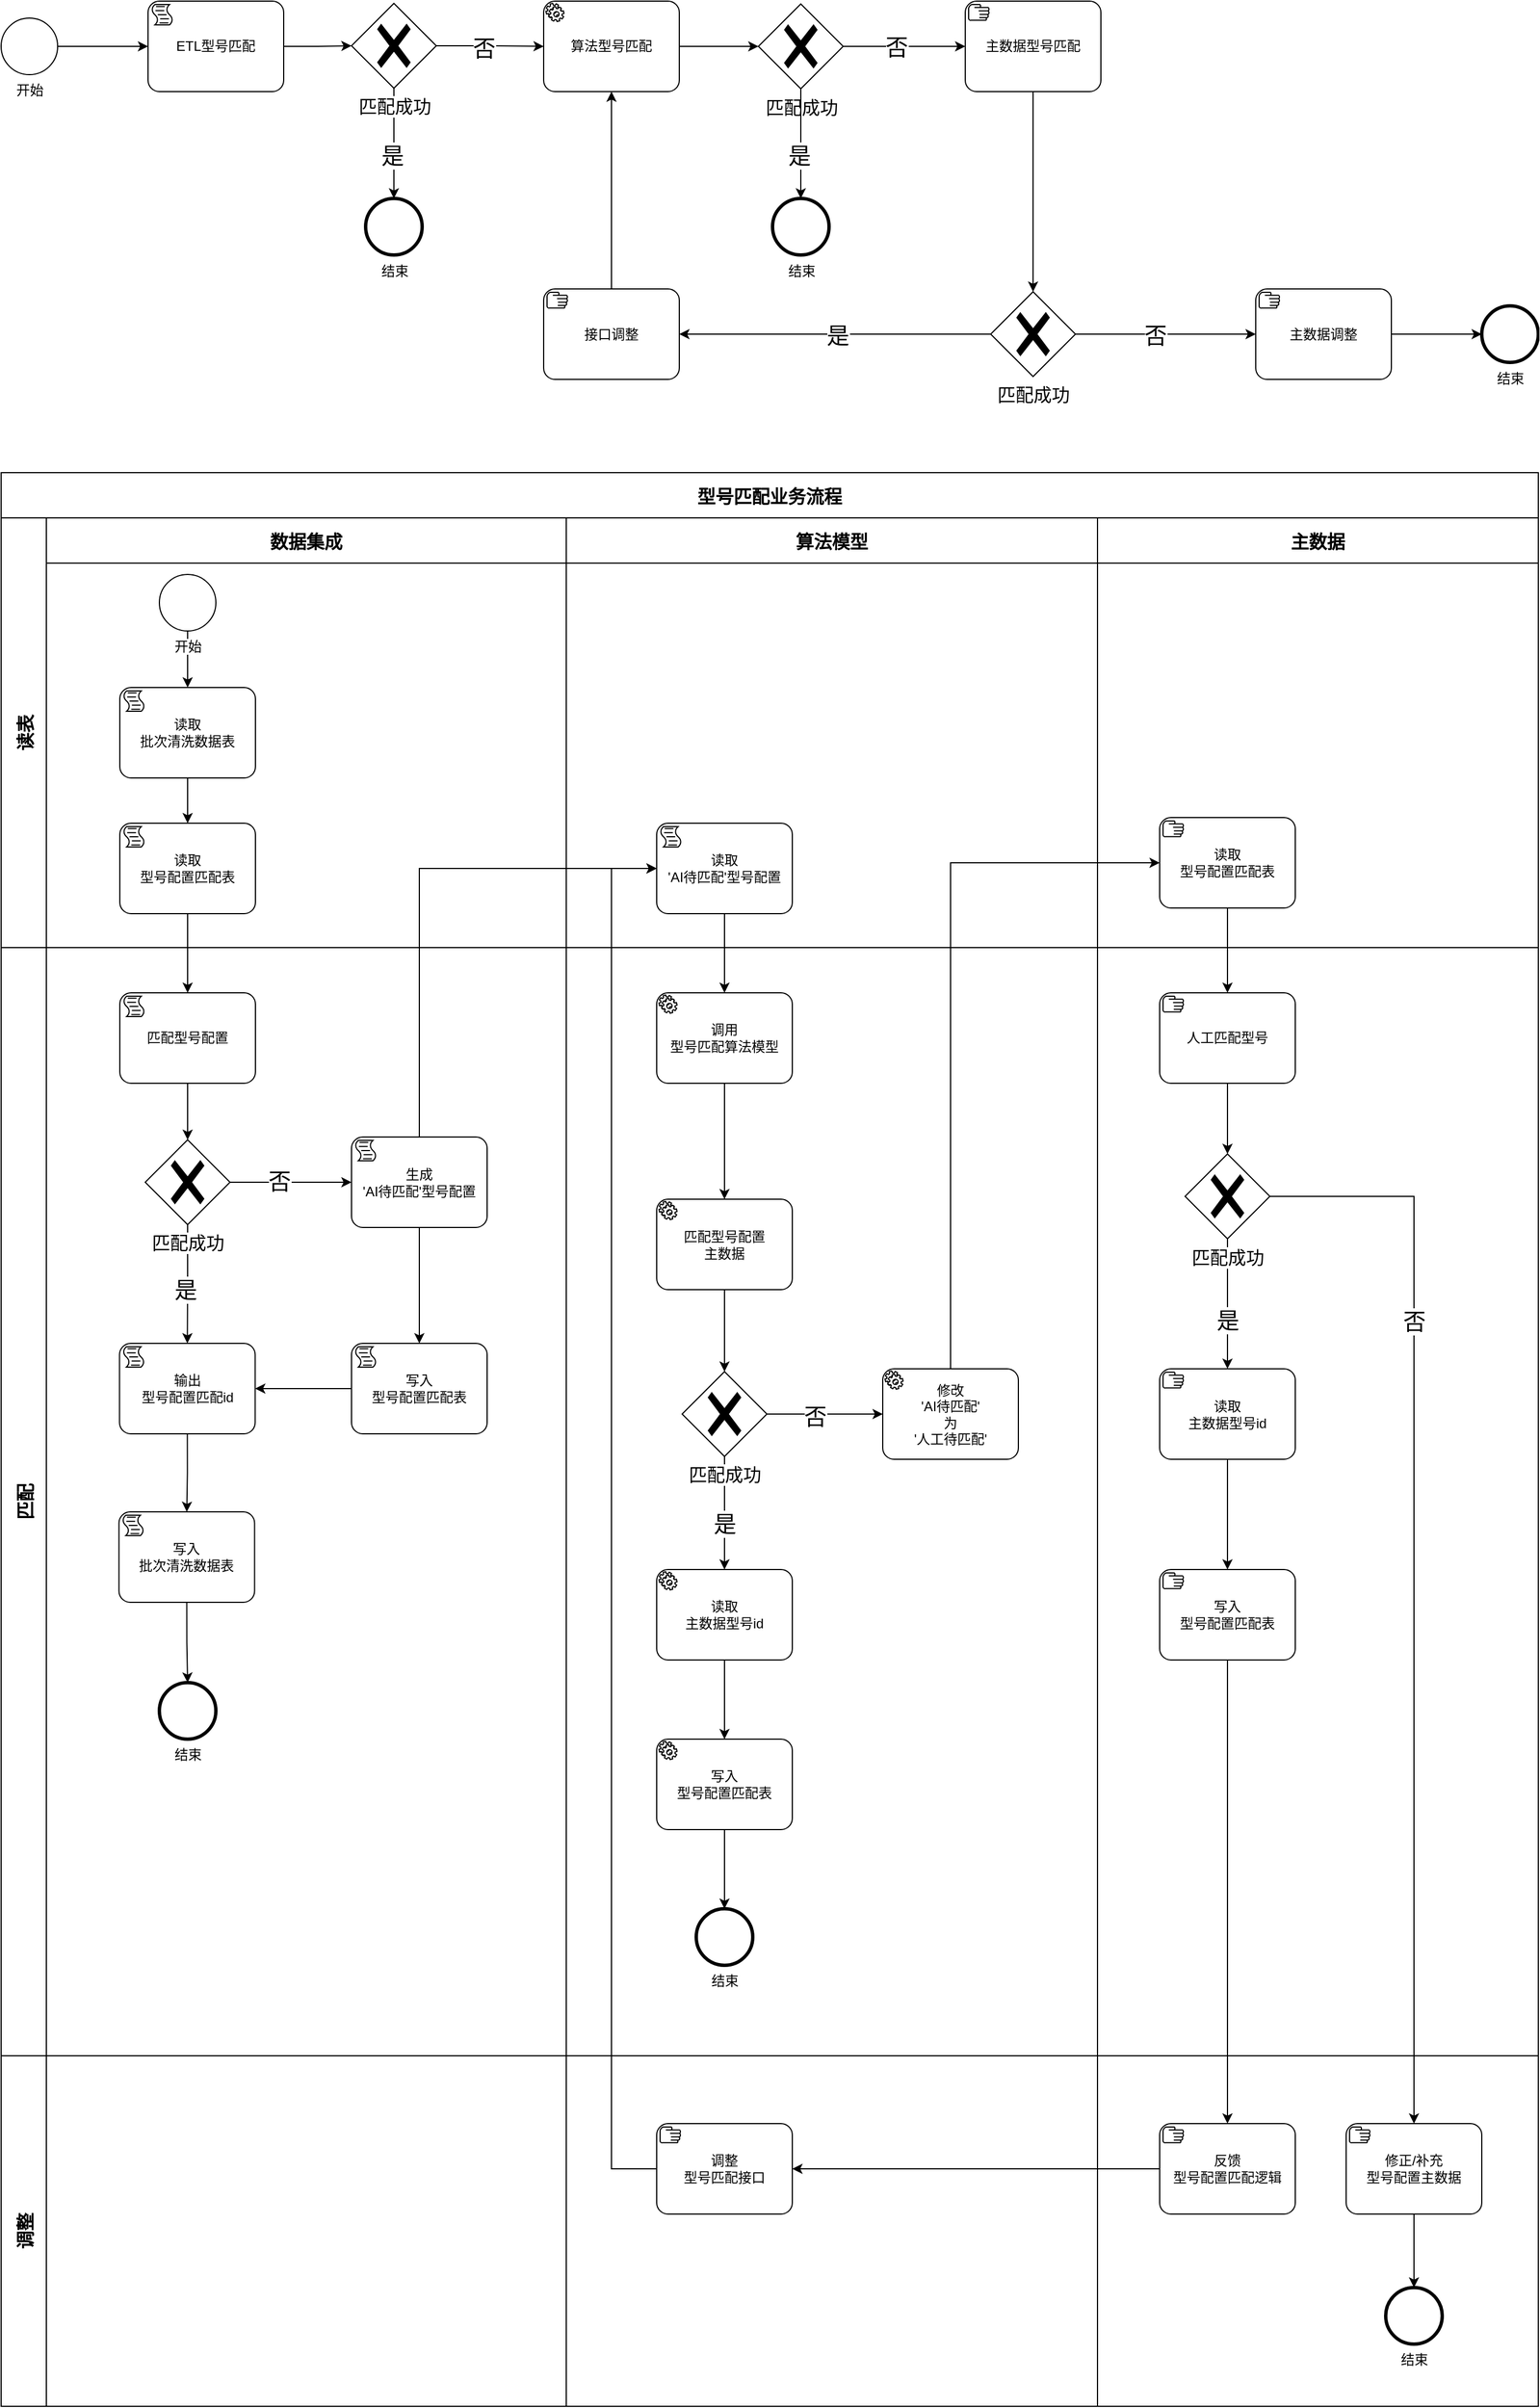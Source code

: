 <mxfile version="21.3.0" type="github">
  <diagram name="第 1 页" id="gQLQlzKJruBYyOuigyDQ">
    <mxGraphModel dx="2100" dy="1192" grid="1" gridSize="10" guides="1" tooltips="1" connect="1" arrows="1" fold="1" page="1" pageScale="1" pageWidth="827" pageHeight="1169" math="0" shadow="0">
      <root>
        <mxCell id="0" />
        <mxCell id="1" parent="0" />
        <mxCell id="YfzIJgHC9oAppfAZYH6L-1" value="型号匹配业务流程" style="shape=table;childLayout=tableLayout;startSize=40;collapsible=0;recursiveResize=0;expand=0;fontSize=16;fontStyle=1" parent="1" vertex="1">
          <mxGeometry x="80" y="457" width="1360" height="1710" as="geometry" />
        </mxCell>
        <mxCell id="YfzIJgHC9oAppfAZYH6L-2" value="读表" style="shape=tableRow;horizontal=0;swimlaneHead=0;swimlaneBody=0;top=0;left=0;strokeColor=inherit;bottom=0;right=0;dropTarget=0;fontStyle=1;fillColor=none;points=[[0,0.5],[1,0.5]];portConstraint=eastwest;startSize=40;collapsible=0;recursiveResize=0;expand=0;fontSize=16;" parent="YfzIJgHC9oAppfAZYH6L-1" vertex="1">
          <mxGeometry y="40" width="1360" height="380" as="geometry" />
        </mxCell>
        <mxCell id="YfzIJgHC9oAppfAZYH6L-3" value="数据集成" style="swimlane;swimlaneHead=0;swimlaneBody=0;fontStyle=1;strokeColor=inherit;connectable=0;fillColor=none;startSize=40;collapsible=0;recursiveResize=0;expand=0;fontSize=16;" parent="YfzIJgHC9oAppfAZYH6L-2" vertex="1">
          <mxGeometry x="40" width="460" height="380" as="geometry">
            <mxRectangle width="460" height="380" as="alternateBounds" />
          </mxGeometry>
        </mxCell>
        <mxCell id="YfzIJgHC9oAppfAZYH6L-40" style="edgeStyle=orthogonalEdgeStyle;rounded=0;orthogonalLoop=1;jettySize=auto;html=1;exitX=0.5;exitY=1;exitDx=0;exitDy=0;exitPerimeter=0;entryX=0.5;entryY=0;entryDx=0;entryDy=0;entryPerimeter=0;" parent="YfzIJgHC9oAppfAZYH6L-3" source="YfzIJgHC9oAppfAZYH6L-38" target="YfzIJgHC9oAppfAZYH6L-39" edge="1">
          <mxGeometry relative="1" as="geometry" />
        </mxCell>
        <mxCell id="YfzIJgHC9oAppfAZYH6L-38" value="开始" style="points=[[0.145,0.145,0],[0.5,0,0],[0.855,0.145,0],[1,0.5,0],[0.855,0.855,0],[0.5,1,0],[0.145,0.855,0],[0,0.5,0]];shape=mxgraph.bpmn.event;html=1;verticalLabelPosition=bottom;labelBackgroundColor=#ffffff;verticalAlign=top;align=center;perimeter=ellipsePerimeter;outlineConnect=0;aspect=fixed;outline=standard;symbol=general;" parent="YfzIJgHC9oAppfAZYH6L-3" vertex="1">
          <mxGeometry x="100" y="50" width="50" height="50" as="geometry" />
        </mxCell>
        <mxCell id="YfzIJgHC9oAppfAZYH6L-43" style="edgeStyle=orthogonalEdgeStyle;rounded=0;orthogonalLoop=1;jettySize=auto;html=1;exitX=0.5;exitY=1;exitDx=0;exitDy=0;exitPerimeter=0;entryX=0.5;entryY=0;entryDx=0;entryDy=0;entryPerimeter=0;" parent="YfzIJgHC9oAppfAZYH6L-3" source="YfzIJgHC9oAppfAZYH6L-39" target="YfzIJgHC9oAppfAZYH6L-42" edge="1">
          <mxGeometry relative="1" as="geometry" />
        </mxCell>
        <mxCell id="YfzIJgHC9oAppfAZYH6L-39" value="读取&lt;br&gt;批次清洗数据表" style="points=[[0.25,0,0],[0.5,0,0],[0.75,0,0],[1,0.25,0],[1,0.5,0],[1,0.75,0],[0.75,1,0],[0.5,1,0],[0.25,1,0],[0,0.75,0],[0,0.5,0],[0,0.25,0]];shape=mxgraph.bpmn.task;whiteSpace=wrap;rectStyle=rounded;size=10;html=1;container=1;expand=0;collapsible=0;taskMarker=script;" parent="YfzIJgHC9oAppfAZYH6L-3" vertex="1">
          <mxGeometry x="65" y="150" width="120" height="80" as="geometry" />
        </mxCell>
        <mxCell id="YfzIJgHC9oAppfAZYH6L-42" value="读取&lt;br&gt;型号配置匹配表" style="points=[[0.25,0,0],[0.5,0,0],[0.75,0,0],[1,0.25,0],[1,0.5,0],[1,0.75,0],[0.75,1,0],[0.5,1,0],[0.25,1,0],[0,0.75,0],[0,0.5,0],[0,0.25,0]];shape=mxgraph.bpmn.task;whiteSpace=wrap;rectStyle=rounded;size=10;html=1;container=1;expand=0;collapsible=0;taskMarker=script;" parent="YfzIJgHC9oAppfAZYH6L-3" vertex="1">
          <mxGeometry x="65" y="270" width="120" height="80" as="geometry" />
        </mxCell>
        <mxCell id="YfzIJgHC9oAppfAZYH6L-4" value="算法模型" style="swimlane;swimlaneHead=0;swimlaneBody=0;fontStyle=1;strokeColor=inherit;connectable=0;fillColor=none;startSize=40;collapsible=0;recursiveResize=0;expand=0;fontSize=16;" parent="YfzIJgHC9oAppfAZYH6L-2" vertex="1">
          <mxGeometry x="500" width="470" height="380" as="geometry">
            <mxRectangle width="470" height="380" as="alternateBounds" />
          </mxGeometry>
        </mxCell>
        <mxCell id="8Yvj-7YeM4l-WtYFCeeh-56" value="读取&lt;br&gt;&#39;AI待匹配&#39;型号配置" style="points=[[0.25,0,0],[0.5,0,0],[0.75,0,0],[1,0.25,0],[1,0.5,0],[1,0.75,0],[0.75,1,0],[0.5,1,0],[0.25,1,0],[0,0.75,0],[0,0.5,0],[0,0.25,0]];shape=mxgraph.bpmn.task;whiteSpace=wrap;rectStyle=rounded;size=10;html=1;container=1;expand=0;collapsible=0;taskMarker=script;" parent="YfzIJgHC9oAppfAZYH6L-4" vertex="1">
          <mxGeometry x="80" y="270" width="120" height="80" as="geometry" />
        </mxCell>
        <mxCell id="YfzIJgHC9oAppfAZYH6L-5" value="主数据" style="swimlane;swimlaneHead=0;swimlaneBody=0;fontStyle=1;strokeColor=inherit;connectable=0;fillColor=none;startSize=40;collapsible=0;recursiveResize=0;expand=0;fontSize=16;" parent="YfzIJgHC9oAppfAZYH6L-2" vertex="1">
          <mxGeometry x="970" width="390" height="380" as="geometry">
            <mxRectangle width="390" height="380" as="alternateBounds" />
          </mxGeometry>
        </mxCell>
        <mxCell id="8Yvj-7YeM4l-WtYFCeeh-51" value="读取&lt;br style=&quot;border-color: var(--border-color);&quot;&gt;型号配置匹配表" style="points=[[0.25,0,0],[0.5,0,0],[0.75,0,0],[1,0.25,0],[1,0.5,0],[1,0.75,0],[0.75,1,0],[0.5,1,0],[0.25,1,0],[0,0.75,0],[0,0.5,0],[0,0.25,0]];shape=mxgraph.bpmn.task;whiteSpace=wrap;rectStyle=rounded;size=10;html=1;container=1;expand=0;collapsible=0;taskMarker=manual;" parent="YfzIJgHC9oAppfAZYH6L-5" vertex="1">
          <mxGeometry x="55" y="265" width="120" height="80" as="geometry" />
        </mxCell>
        <mxCell id="YfzIJgHC9oAppfAZYH6L-6" value="匹配" style="shape=tableRow;horizontal=0;swimlaneHead=0;swimlaneBody=0;top=0;left=0;strokeColor=inherit;bottom=0;right=0;dropTarget=0;fontStyle=1;fillColor=none;points=[[0,0.5],[1,0.5]];portConstraint=eastwest;startSize=40;collapsible=0;recursiveResize=0;expand=0;fontSize=16;" parent="YfzIJgHC9oAppfAZYH6L-1" vertex="1">
          <mxGeometry y="420" width="1360" height="980" as="geometry" />
        </mxCell>
        <mxCell id="YfzIJgHC9oAppfAZYH6L-7" value="" style="swimlane;swimlaneHead=0;swimlaneBody=0;fontStyle=1;connectable=0;strokeColor=inherit;fillColor=none;startSize=0;collapsible=0;recursiveResize=0;expand=0;fontSize=16;" parent="YfzIJgHC9oAppfAZYH6L-6" vertex="1">
          <mxGeometry x="40" width="460" height="980" as="geometry">
            <mxRectangle width="460" height="980" as="alternateBounds" />
          </mxGeometry>
        </mxCell>
        <mxCell id="YfzIJgHC9oAppfAZYH6L-89" style="edgeStyle=orthogonalEdgeStyle;rounded=0;orthogonalLoop=1;jettySize=auto;html=1;exitX=0.5;exitY=1;exitDx=0;exitDy=0;exitPerimeter=0;" parent="YfzIJgHC9oAppfAZYH6L-7" source="YfzIJgHC9oAppfAZYH6L-44" target="YfzIJgHC9oAppfAZYH6L-88" edge="1">
          <mxGeometry relative="1" as="geometry" />
        </mxCell>
        <mxCell id="YfzIJgHC9oAppfAZYH6L-44" value="匹配型号配置" style="points=[[0.25,0,0],[0.5,0,0],[0.75,0,0],[1,0.25,0],[1,0.5,0],[1,0.75,0],[0.75,1,0],[0.5,1,0],[0.25,1,0],[0,0.75,0],[0,0.5,0],[0,0.25,0]];shape=mxgraph.bpmn.task;whiteSpace=wrap;rectStyle=rounded;size=10;html=1;container=1;expand=0;collapsible=0;taskMarker=script;" parent="YfzIJgHC9oAppfAZYH6L-7" vertex="1">
          <mxGeometry x="65" y="40" width="120" height="80" as="geometry" />
        </mxCell>
        <mxCell id="YfzIJgHC9oAppfAZYH6L-78" style="edgeStyle=orthogonalEdgeStyle;rounded=0;orthogonalLoop=1;jettySize=auto;html=1;exitX=1;exitY=0.5;exitDx=0;exitDy=0;exitPerimeter=0;entryX=0;entryY=0.5;entryDx=0;entryDy=0;entryPerimeter=0;" parent="YfzIJgHC9oAppfAZYH6L-7" edge="1">
          <mxGeometry relative="1" as="geometry">
            <mxPoint x="162.5" y="197.5" as="sourcePoint" />
          </mxGeometry>
        </mxCell>
        <mxCell id="YfzIJgHC9oAppfAZYH6L-79" value="是" style="edgeLabel;html=1;align=center;verticalAlign=middle;resizable=0;points=[];fontSize=20;" parent="YfzIJgHC9oAppfAZYH6L-78" vertex="1" connectable="0">
          <mxGeometry x="-0.305" y="-1" relative="1" as="geometry">
            <mxPoint x="7" y="-1" as="offset" />
          </mxGeometry>
        </mxCell>
        <mxCell id="YfzIJgHC9oAppfAZYH6L-81" style="edgeStyle=orthogonalEdgeStyle;rounded=0;orthogonalLoop=1;jettySize=auto;html=1;exitX=0.5;exitY=1;exitDx=0;exitDy=0;exitPerimeter=0;entryX=0.5;entryY=0;entryDx=0;entryDy=0;entryPerimeter=0;" parent="YfzIJgHC9oAppfAZYH6L-7" edge="1">
          <mxGeometry relative="1" as="geometry">
            <mxPoint x="339" y="237.5" as="sourcePoint" />
          </mxGeometry>
        </mxCell>
        <mxCell id="YfzIJgHC9oAppfAZYH6L-90" style="edgeStyle=orthogonalEdgeStyle;rounded=0;orthogonalLoop=1;jettySize=auto;html=1;exitX=0.5;exitY=1;exitDx=0;exitDy=0;exitPerimeter=0;entryX=0.5;entryY=0;entryDx=0;entryDy=0;entryPerimeter=0;" parent="YfzIJgHC9oAppfAZYH6L-7" source="YfzIJgHC9oAppfAZYH6L-88" target="YfzIJgHC9oAppfAZYH6L-83" edge="1">
          <mxGeometry relative="1" as="geometry" />
        </mxCell>
        <mxCell id="YfzIJgHC9oAppfAZYH6L-92" value="是" style="edgeLabel;html=1;align=center;verticalAlign=middle;resizable=0;points=[];fontSize=20;" parent="YfzIJgHC9oAppfAZYH6L-90" vertex="1" connectable="0">
          <mxGeometry x="0.077" y="-2" relative="1" as="geometry">
            <mxPoint as="offset" />
          </mxGeometry>
        </mxCell>
        <mxCell id="YfzIJgHC9oAppfAZYH6L-88" value="匹配成功" style="points=[[0.25,0.25,0],[0.5,0,0],[0.75,0.25,0],[1,0.5,0],[0.75,0.75,0],[0.5,1,0],[0.25,0.75,0],[0,0.5,0]];shape=mxgraph.bpmn.gateway2;html=1;verticalLabelPosition=bottom;labelBackgroundColor=#ffffff;verticalAlign=top;align=center;perimeter=rhombusPerimeter;outlineConnect=0;outline=none;symbol=none;gwType=exclusive;fontSize=16;" parent="YfzIJgHC9oAppfAZYH6L-7" vertex="1">
          <mxGeometry x="87.5" y="170" width="75" height="75" as="geometry" />
        </mxCell>
        <mxCell id="YfzIJgHC9oAppfAZYH6L-91" style="edgeStyle=orthogonalEdgeStyle;rounded=0;orthogonalLoop=1;jettySize=auto;html=1;exitX=0.5;exitY=1;exitDx=0;exitDy=0;exitPerimeter=0;entryX=0.5;entryY=0;entryDx=0;entryDy=0;entryPerimeter=0;" parent="YfzIJgHC9oAppfAZYH6L-7" source="YfzIJgHC9oAppfAZYH6L-83" target="YfzIJgHC9oAppfAZYH6L-84" edge="1">
          <mxGeometry relative="1" as="geometry" />
        </mxCell>
        <mxCell id="YfzIJgHC9oAppfAZYH6L-83" value="输出&lt;br&gt;型号配置匹配id" style="points=[[0.25,0,0],[0.5,0,0],[0.75,0,0],[1,0.25,0],[1,0.5,0],[1,0.75,0],[0.75,1,0],[0.5,1,0],[0.25,1,0],[0,0.75,0],[0,0.5,0],[0,0.25,0]];shape=mxgraph.bpmn.task;whiteSpace=wrap;rectStyle=rounded;size=10;html=1;container=1;expand=0;collapsible=0;taskMarker=script;" parent="YfzIJgHC9oAppfAZYH6L-7" vertex="1">
          <mxGeometry x="64.75" y="350" width="120" height="80" as="geometry" />
        </mxCell>
        <mxCell id="8Yvj-7YeM4l-WtYFCeeh-2" style="edgeStyle=orthogonalEdgeStyle;rounded=0;orthogonalLoop=1;jettySize=auto;html=1;exitX=0.5;exitY=1;exitDx=0;exitDy=0;exitPerimeter=0;" parent="YfzIJgHC9oAppfAZYH6L-7" source="YfzIJgHC9oAppfAZYH6L-84" target="8Yvj-7YeM4l-WtYFCeeh-1" edge="1">
          <mxGeometry relative="1" as="geometry" />
        </mxCell>
        <mxCell id="YfzIJgHC9oAppfAZYH6L-84" value="写入&lt;br&gt;批次清洗数据表" style="points=[[0.25,0,0],[0.5,0,0],[0.75,0,0],[1,0.25,0],[1,0.5,0],[1,0.75,0],[0.75,1,0],[0.5,1,0],[0.25,1,0],[0,0.75,0],[0,0.5,0],[0,0.25,0]];shape=mxgraph.bpmn.task;whiteSpace=wrap;rectStyle=rounded;size=10;html=1;container=1;expand=0;collapsible=0;taskMarker=script;" parent="YfzIJgHC9oAppfAZYH6L-7" vertex="1">
          <mxGeometry x="64.25" y="499" width="120" height="80" as="geometry" />
        </mxCell>
        <mxCell id="8Yvj-7YeM4l-WtYFCeeh-1" value="结束" style="points=[[0.145,0.145,0],[0.5,0,0],[0.855,0.145,0],[1,0.5,0],[0.855,0.855,0],[0.5,1,0],[0.145,0.855,0],[0,0.5,0]];shape=mxgraph.bpmn.event;html=1;verticalLabelPosition=bottom;labelBackgroundColor=#ffffff;verticalAlign=top;align=center;perimeter=ellipsePerimeter;outlineConnect=0;aspect=fixed;outline=end;symbol=terminate2;" parent="YfzIJgHC9oAppfAZYH6L-7" vertex="1">
          <mxGeometry x="100" y="650" width="50" height="50" as="geometry" />
        </mxCell>
        <mxCell id="8Yvj-7YeM4l-WtYFCeeh-9" style="edgeStyle=orthogonalEdgeStyle;rounded=0;orthogonalLoop=1;jettySize=auto;html=1;exitX=0.5;exitY=1;exitDx=0;exitDy=0;exitPerimeter=0;" parent="YfzIJgHC9oAppfAZYH6L-7" source="8Yvj-7YeM4l-WtYFCeeh-3" target="8Yvj-7YeM4l-WtYFCeeh-8" edge="1">
          <mxGeometry relative="1" as="geometry" />
        </mxCell>
        <mxCell id="8Yvj-7YeM4l-WtYFCeeh-3" value="生成&lt;br&gt;&#39;AI待匹配&#39;型号配置" style="points=[[0.25,0,0],[0.5,0,0],[0.75,0,0],[1,0.25,0],[1,0.5,0],[1,0.75,0],[0.75,1,0],[0.5,1,0],[0.25,1,0],[0,0.75,0],[0,0.5,0],[0,0.25,0]];shape=mxgraph.bpmn.task;whiteSpace=wrap;rectStyle=rounded;size=10;html=1;container=1;expand=0;collapsible=0;taskMarker=script;" parent="YfzIJgHC9oAppfAZYH6L-7" vertex="1">
          <mxGeometry x="270" y="167.5" width="120" height="80" as="geometry" />
        </mxCell>
        <mxCell id="8Yvj-7YeM4l-WtYFCeeh-4" style="edgeStyle=orthogonalEdgeStyle;rounded=0;orthogonalLoop=1;jettySize=auto;html=1;exitX=1;exitY=0.5;exitDx=0;exitDy=0;exitPerimeter=0;entryX=0;entryY=0.5;entryDx=0;entryDy=0;entryPerimeter=0;" parent="YfzIJgHC9oAppfAZYH6L-7" source="YfzIJgHC9oAppfAZYH6L-88" target="8Yvj-7YeM4l-WtYFCeeh-3" edge="1">
          <mxGeometry relative="1" as="geometry" />
        </mxCell>
        <mxCell id="8Yvj-7YeM4l-WtYFCeeh-5" value="否" style="edgeLabel;html=1;align=center;verticalAlign=middle;resizable=0;points=[];fontSize=20;" parent="8Yvj-7YeM4l-WtYFCeeh-4" vertex="1" connectable="0">
          <mxGeometry x="-0.19" y="2" relative="1" as="geometry">
            <mxPoint as="offset" />
          </mxGeometry>
        </mxCell>
        <mxCell id="8Yvj-7YeM4l-WtYFCeeh-10" style="edgeStyle=orthogonalEdgeStyle;rounded=0;orthogonalLoop=1;jettySize=auto;html=1;exitX=0;exitY=0.5;exitDx=0;exitDy=0;exitPerimeter=0;" parent="YfzIJgHC9oAppfAZYH6L-7" source="8Yvj-7YeM4l-WtYFCeeh-8" target="YfzIJgHC9oAppfAZYH6L-83" edge="1">
          <mxGeometry relative="1" as="geometry" />
        </mxCell>
        <mxCell id="8Yvj-7YeM4l-WtYFCeeh-8" value="写入&lt;br&gt;型号配置匹配表" style="points=[[0.25,0,0],[0.5,0,0],[0.75,0,0],[1,0.25,0],[1,0.5,0],[1,0.75,0],[0.75,1,0],[0.5,1,0],[0.25,1,0],[0,0.75,0],[0,0.5,0],[0,0.25,0]];shape=mxgraph.bpmn.task;whiteSpace=wrap;rectStyle=rounded;size=10;html=1;container=1;expand=0;collapsible=0;taskMarker=script;" parent="YfzIJgHC9oAppfAZYH6L-7" vertex="1">
          <mxGeometry x="270" y="350" width="120" height="80" as="geometry" />
        </mxCell>
        <mxCell id="YfzIJgHC9oAppfAZYH6L-8" value="" style="swimlane;swimlaneHead=0;swimlaneBody=0;fontStyle=1;connectable=0;strokeColor=inherit;fillColor=none;startSize=0;collapsible=0;recursiveResize=0;expand=0;fontSize=16;" parent="YfzIJgHC9oAppfAZYH6L-6" vertex="1">
          <mxGeometry x="500" width="470" height="980" as="geometry">
            <mxRectangle width="470" height="980" as="alternateBounds" />
          </mxGeometry>
        </mxCell>
        <mxCell id="8Yvj-7YeM4l-WtYFCeeh-27" style="edgeStyle=orthogonalEdgeStyle;rounded=0;orthogonalLoop=1;jettySize=auto;html=1;exitX=0.5;exitY=1;exitDx=0;exitDy=0;exitPerimeter=0;entryX=0.5;entryY=0;entryDx=0;entryDy=0;entryPerimeter=0;" parent="YfzIJgHC9oAppfAZYH6L-8" source="8Yvj-7YeM4l-WtYFCeeh-25" target="8Yvj-7YeM4l-WtYFCeeh-26" edge="1">
          <mxGeometry relative="1" as="geometry" />
        </mxCell>
        <mxCell id="8Yvj-7YeM4l-WtYFCeeh-25" value="调用&lt;br style=&quot;border-color: var(--border-color);&quot;&gt;型号匹配算法模型" style="points=[[0.25,0,0],[0.5,0,0],[0.75,0,0],[1,0.25,0],[1,0.5,0],[1,0.75,0],[0.75,1,0],[0.5,1,0],[0.25,1,0],[0,0.75,0],[0,0.5,0],[0,0.25,0]];shape=mxgraph.bpmn.task;whiteSpace=wrap;rectStyle=rounded;size=10;html=1;container=1;expand=0;collapsible=0;taskMarker=service;" parent="YfzIJgHC9oAppfAZYH6L-8" vertex="1">
          <mxGeometry x="80" y="40" width="120" height="80" as="geometry" />
        </mxCell>
        <mxCell id="8Yvj-7YeM4l-WtYFCeeh-29" style="edgeStyle=orthogonalEdgeStyle;rounded=0;orthogonalLoop=1;jettySize=auto;html=1;exitX=0.5;exitY=1;exitDx=0;exitDy=0;exitPerimeter=0;entryX=0.5;entryY=0;entryDx=0;entryDy=0;entryPerimeter=0;" parent="YfzIJgHC9oAppfAZYH6L-8" source="8Yvj-7YeM4l-WtYFCeeh-26" target="8Yvj-7YeM4l-WtYFCeeh-28" edge="1">
          <mxGeometry relative="1" as="geometry" />
        </mxCell>
        <mxCell id="8Yvj-7YeM4l-WtYFCeeh-26" value="匹配型号配置&lt;br&gt;主数据" style="points=[[0.25,0,0],[0.5,0,0],[0.75,0,0],[1,0.25,0],[1,0.5,0],[1,0.75,0],[0.75,1,0],[0.5,1,0],[0.25,1,0],[0,0.75,0],[0,0.5,0],[0,0.25,0]];shape=mxgraph.bpmn.task;whiteSpace=wrap;rectStyle=rounded;size=10;html=1;container=1;expand=0;collapsible=0;taskMarker=service;" parent="YfzIJgHC9oAppfAZYH6L-8" vertex="1">
          <mxGeometry x="80" y="222.5" width="120" height="80" as="geometry" />
        </mxCell>
        <mxCell id="8Yvj-7YeM4l-WtYFCeeh-34" style="edgeStyle=orthogonalEdgeStyle;rounded=0;orthogonalLoop=1;jettySize=auto;html=1;exitX=0.5;exitY=1;exitDx=0;exitDy=0;exitPerimeter=0;entryX=0.5;entryY=0;entryDx=0;entryDy=0;entryPerimeter=0;" parent="YfzIJgHC9oAppfAZYH6L-8" source="8Yvj-7YeM4l-WtYFCeeh-28" target="8Yvj-7YeM4l-WtYFCeeh-33" edge="1">
          <mxGeometry relative="1" as="geometry" />
        </mxCell>
        <mxCell id="8Yvj-7YeM4l-WtYFCeeh-35" value="是" style="edgeLabel;html=1;align=center;verticalAlign=middle;resizable=0;points=[];fontSize=20;" parent="8Yvj-7YeM4l-WtYFCeeh-34" vertex="1" connectable="0">
          <mxGeometry x="0.204" y="1" relative="1" as="geometry">
            <mxPoint x="-1" y="-1" as="offset" />
          </mxGeometry>
        </mxCell>
        <mxCell id="8Yvj-7YeM4l-WtYFCeeh-43" style="edgeStyle=orthogonalEdgeStyle;rounded=0;orthogonalLoop=1;jettySize=auto;html=1;exitX=1;exitY=0.5;exitDx=0;exitDy=0;exitPerimeter=0;entryX=0;entryY=0.5;entryDx=0;entryDy=0;entryPerimeter=0;" parent="YfzIJgHC9oAppfAZYH6L-8" source="8Yvj-7YeM4l-WtYFCeeh-28" target="8Yvj-7YeM4l-WtYFCeeh-42" edge="1">
          <mxGeometry relative="1" as="geometry" />
        </mxCell>
        <mxCell id="8Yvj-7YeM4l-WtYFCeeh-44" value="否" style="edgeLabel;html=1;align=center;verticalAlign=middle;resizable=0;points=[];fontSize=20;" parent="8Yvj-7YeM4l-WtYFCeeh-43" vertex="1" connectable="0">
          <mxGeometry x="-0.18" y="-1" relative="1" as="geometry">
            <mxPoint as="offset" />
          </mxGeometry>
        </mxCell>
        <mxCell id="8Yvj-7YeM4l-WtYFCeeh-28" value="匹配成功" style="points=[[0.25,0.25,0],[0.5,0,0],[0.75,0.25,0],[1,0.5,0],[0.75,0.75,0],[0.5,1,0],[0.25,0.75,0],[0,0.5,0]];shape=mxgraph.bpmn.gateway2;html=1;verticalLabelPosition=bottom;labelBackgroundColor=#ffffff;verticalAlign=top;align=center;perimeter=rhombusPerimeter;outlineConnect=0;outline=none;symbol=none;gwType=exclusive;fontSize=16;" parent="YfzIJgHC9oAppfAZYH6L-8" vertex="1">
          <mxGeometry x="102.5" y="375" width="75" height="75" as="geometry" />
        </mxCell>
        <mxCell id="8Yvj-7YeM4l-WtYFCeeh-37" style="edgeStyle=orthogonalEdgeStyle;rounded=0;orthogonalLoop=1;jettySize=auto;html=1;exitX=0.5;exitY=1;exitDx=0;exitDy=0;exitPerimeter=0;entryX=0.5;entryY=0;entryDx=0;entryDy=0;entryPerimeter=0;" parent="YfzIJgHC9oAppfAZYH6L-8" source="8Yvj-7YeM4l-WtYFCeeh-33" target="8Yvj-7YeM4l-WtYFCeeh-36" edge="1">
          <mxGeometry relative="1" as="geometry" />
        </mxCell>
        <mxCell id="8Yvj-7YeM4l-WtYFCeeh-33" value="读取&lt;br&gt;主数据型号id" style="points=[[0.25,0,0],[0.5,0,0],[0.75,0,0],[1,0.25,0],[1,0.5,0],[1,0.75,0],[0.75,1,0],[0.5,1,0],[0.25,1,0],[0,0.75,0],[0,0.5,0],[0,0.25,0]];shape=mxgraph.bpmn.task;whiteSpace=wrap;rectStyle=rounded;size=10;html=1;container=1;expand=0;collapsible=0;taskMarker=service;" parent="YfzIJgHC9oAppfAZYH6L-8" vertex="1">
          <mxGeometry x="80" y="550" width="120" height="80" as="geometry" />
        </mxCell>
        <mxCell id="8Yvj-7YeM4l-WtYFCeeh-40" style="edgeStyle=orthogonalEdgeStyle;rounded=0;orthogonalLoop=1;jettySize=auto;html=1;exitX=0.5;exitY=1;exitDx=0;exitDy=0;exitPerimeter=0;entryX=0.5;entryY=0;entryDx=0;entryDy=0;entryPerimeter=0;" parent="YfzIJgHC9oAppfAZYH6L-8" source="8Yvj-7YeM4l-WtYFCeeh-36" target="8Yvj-7YeM4l-WtYFCeeh-39" edge="1">
          <mxGeometry relative="1" as="geometry" />
        </mxCell>
        <mxCell id="8Yvj-7YeM4l-WtYFCeeh-36" value="写入&lt;br style=&quot;border-color: var(--border-color);&quot;&gt;型号配置匹配表" style="points=[[0.25,0,0],[0.5,0,0],[0.75,0,0],[1,0.25,0],[1,0.5,0],[1,0.75,0],[0.75,1,0],[0.5,1,0],[0.25,1,0],[0,0.75,0],[0,0.5,0],[0,0.25,0]];shape=mxgraph.bpmn.task;whiteSpace=wrap;rectStyle=rounded;size=10;html=1;container=1;expand=0;collapsible=0;taskMarker=service;" parent="YfzIJgHC9oAppfAZYH6L-8" vertex="1">
          <mxGeometry x="80" y="700" width="120" height="80" as="geometry" />
        </mxCell>
        <mxCell id="8Yvj-7YeM4l-WtYFCeeh-39" value="结束" style="points=[[0.145,0.145,0],[0.5,0,0],[0.855,0.145,0],[1,0.5,0],[0.855,0.855,0],[0.5,1,0],[0.145,0.855,0],[0,0.5,0]];shape=mxgraph.bpmn.event;html=1;verticalLabelPosition=bottom;labelBackgroundColor=#ffffff;verticalAlign=top;align=center;perimeter=ellipsePerimeter;outlineConnect=0;aspect=fixed;outline=end;symbol=terminate2;" parent="YfzIJgHC9oAppfAZYH6L-8" vertex="1">
          <mxGeometry x="115" y="850" width="50" height="50" as="geometry" />
        </mxCell>
        <mxCell id="8Yvj-7YeM4l-WtYFCeeh-42" value="修改&lt;br style=&quot;border-color: var(--border-color);&quot;&gt;&#39;AI待匹配&#39;&lt;br&gt;为&lt;br&gt;&#39;人工待匹配&#39;" style="points=[[0.25,0,0],[0.5,0,0],[0.75,0,0],[1,0.25,0],[1,0.5,0],[1,0.75,0],[0.75,1,0],[0.5,1,0],[0.25,1,0],[0,0.75,0],[0,0.5,0],[0,0.25,0]];shape=mxgraph.bpmn.task;whiteSpace=wrap;rectStyle=rounded;size=10;html=1;container=1;expand=0;collapsible=0;taskMarker=service;" parent="YfzIJgHC9oAppfAZYH6L-8" vertex="1">
          <mxGeometry x="280" y="372.5" width="120" height="80" as="geometry" />
        </mxCell>
        <mxCell id="YfzIJgHC9oAppfAZYH6L-9" value="" style="swimlane;swimlaneHead=0;swimlaneBody=0;fontStyle=1;connectable=0;strokeColor=inherit;fillColor=none;startSize=0;collapsible=0;recursiveResize=0;expand=0;fontSize=16;" parent="YfzIJgHC9oAppfAZYH6L-6" vertex="1">
          <mxGeometry x="970" width="390" height="980" as="geometry">
            <mxRectangle width="390" height="980" as="alternateBounds" />
          </mxGeometry>
        </mxCell>
        <mxCell id="8Yvj-7YeM4l-WtYFCeeh-61" style="edgeStyle=orthogonalEdgeStyle;rounded=0;orthogonalLoop=1;jettySize=auto;html=1;exitX=0.5;exitY=1;exitDx=0;exitDy=0;exitPerimeter=0;entryX=0.5;entryY=0;entryDx=0;entryDy=0;entryPerimeter=0;" parent="YfzIJgHC9oAppfAZYH6L-9" source="8Yvj-7YeM4l-WtYFCeeh-59" target="8Yvj-7YeM4l-WtYFCeeh-60" edge="1">
          <mxGeometry relative="1" as="geometry" />
        </mxCell>
        <mxCell id="8Yvj-7YeM4l-WtYFCeeh-59" value="人工匹配型号" style="points=[[0.25,0,0],[0.5,0,0],[0.75,0,0],[1,0.25,0],[1,0.5,0],[1,0.75,0],[0.75,1,0],[0.5,1,0],[0.25,1,0],[0,0.75,0],[0,0.5,0],[0,0.25,0]];shape=mxgraph.bpmn.task;whiteSpace=wrap;rectStyle=rounded;size=10;html=1;container=1;expand=0;collapsible=0;taskMarker=manual;" parent="YfzIJgHC9oAppfAZYH6L-9" vertex="1">
          <mxGeometry x="55" y="40" width="120" height="80" as="geometry" />
        </mxCell>
        <mxCell id="8Yvj-7YeM4l-WtYFCeeh-66" style="edgeStyle=orthogonalEdgeStyle;rounded=0;orthogonalLoop=1;jettySize=auto;html=1;exitX=0.5;exitY=1;exitDx=0;exitDy=0;exitPerimeter=0;" parent="YfzIJgHC9oAppfAZYH6L-9" source="8Yvj-7YeM4l-WtYFCeeh-60" target="8Yvj-7YeM4l-WtYFCeeh-65" edge="1">
          <mxGeometry relative="1" as="geometry" />
        </mxCell>
        <mxCell id="8Yvj-7YeM4l-WtYFCeeh-69" value="是" style="edgeLabel;html=1;align=center;verticalAlign=middle;resizable=0;points=[];fontSize=20;" parent="8Yvj-7YeM4l-WtYFCeeh-66" vertex="1" connectable="0">
          <mxGeometry x="0.324" y="3" relative="1" as="geometry">
            <mxPoint x="-3" y="-5" as="offset" />
          </mxGeometry>
        </mxCell>
        <mxCell id="8Yvj-7YeM4l-WtYFCeeh-60" value="匹配成功" style="points=[[0.25,0.25,0],[0.5,0,0],[0.75,0.25,0],[1,0.5,0],[0.75,0.75,0],[0.5,1,0],[0.25,0.75,0],[0,0.5,0]];shape=mxgraph.bpmn.gateway2;html=1;verticalLabelPosition=bottom;labelBackgroundColor=#ffffff;verticalAlign=top;align=center;perimeter=rhombusPerimeter;outlineConnect=0;outline=none;symbol=none;gwType=exclusive;fontSize=16;" parent="YfzIJgHC9oAppfAZYH6L-9" vertex="1">
          <mxGeometry x="77.5" y="182.5" width="75" height="75" as="geometry" />
        </mxCell>
        <mxCell id="8Yvj-7YeM4l-WtYFCeeh-68" style="edgeStyle=orthogonalEdgeStyle;rounded=0;orthogonalLoop=1;jettySize=auto;html=1;exitX=0.5;exitY=1;exitDx=0;exitDy=0;exitPerimeter=0;entryX=0.5;entryY=0;entryDx=0;entryDy=0;entryPerimeter=0;" parent="YfzIJgHC9oAppfAZYH6L-9" source="8Yvj-7YeM4l-WtYFCeeh-65" target="8Yvj-7YeM4l-WtYFCeeh-67" edge="1">
          <mxGeometry relative="1" as="geometry" />
        </mxCell>
        <mxCell id="8Yvj-7YeM4l-WtYFCeeh-65" value="读取&lt;br style=&quot;border-color: var(--border-color);&quot;&gt;主数据型号id" style="points=[[0.25,0,0],[0.5,0,0],[0.75,0,0],[1,0.25,0],[1,0.5,0],[1,0.75,0],[0.75,1,0],[0.5,1,0],[0.25,1,0],[0,0.75,0],[0,0.5,0],[0,0.25,0]];shape=mxgraph.bpmn.task;whiteSpace=wrap;rectStyle=rounded;size=10;html=1;container=1;expand=0;collapsible=0;taskMarker=manual;" parent="YfzIJgHC9oAppfAZYH6L-9" vertex="1">
          <mxGeometry x="55" y="372.5" width="120" height="80" as="geometry" />
        </mxCell>
        <mxCell id="8Yvj-7YeM4l-WtYFCeeh-67" value="写入&lt;br style=&quot;border-color: var(--border-color);&quot;&gt;型号配置匹配表" style="points=[[0.25,0,0],[0.5,0,0],[0.75,0,0],[1,0.25,0],[1,0.5,0],[1,0.75,0],[0.75,1,0],[0.5,1,0],[0.25,1,0],[0,0.75,0],[0,0.5,0],[0,0.25,0]];shape=mxgraph.bpmn.task;whiteSpace=wrap;rectStyle=rounded;size=10;html=1;container=1;expand=0;collapsible=0;taskMarker=manual;" parent="YfzIJgHC9oAppfAZYH6L-9" vertex="1">
          <mxGeometry x="55" y="550" width="120" height="80" as="geometry" />
        </mxCell>
        <mxCell id="YfzIJgHC9oAppfAZYH6L-10" value="调整" style="shape=tableRow;horizontal=0;swimlaneHead=0;swimlaneBody=0;top=0;left=0;strokeColor=inherit;bottom=0;right=0;dropTarget=0;fontStyle=1;fillColor=none;points=[[0,0.5],[1,0.5]];portConstraint=eastwest;startSize=40;collapsible=0;recursiveResize=0;expand=0;fontSize=16;" parent="YfzIJgHC9oAppfAZYH6L-1" vertex="1">
          <mxGeometry y="1400" width="1360" height="310" as="geometry" />
        </mxCell>
        <mxCell id="YfzIJgHC9oAppfAZYH6L-11" value="" style="swimlane;swimlaneHead=0;swimlaneBody=0;fontStyle=1;connectable=0;strokeColor=inherit;fillColor=none;startSize=0;collapsible=0;recursiveResize=0;expand=0;fontSize=16;" parent="YfzIJgHC9oAppfAZYH6L-10" vertex="1">
          <mxGeometry x="40" width="460" height="310" as="geometry">
            <mxRectangle width="460" height="310" as="alternateBounds" />
          </mxGeometry>
        </mxCell>
        <mxCell id="YfzIJgHC9oAppfAZYH6L-12" value="" style="swimlane;swimlaneHead=0;swimlaneBody=0;fontStyle=1;connectable=0;strokeColor=inherit;fillColor=none;startSize=0;collapsible=0;recursiveResize=0;expand=0;fontSize=16;" parent="YfzIJgHC9oAppfAZYH6L-10" vertex="1">
          <mxGeometry x="500" width="470" height="310" as="geometry">
            <mxRectangle width="470" height="310" as="alternateBounds" />
          </mxGeometry>
        </mxCell>
        <mxCell id="8Yvj-7YeM4l-WtYFCeeh-73" value="调整&lt;br&gt;型号匹配接口" style="points=[[0.25,0,0],[0.5,0,0],[0.75,0,0],[1,0.25,0],[1,0.5,0],[1,0.75,0],[0.75,1,0],[0.5,1,0],[0.25,1,0],[0,0.75,0],[0,0.5,0],[0,0.25,0]];shape=mxgraph.bpmn.task;whiteSpace=wrap;rectStyle=rounded;size=10;html=1;container=1;expand=0;collapsible=0;taskMarker=manual;" parent="YfzIJgHC9oAppfAZYH6L-12" vertex="1">
          <mxGeometry x="80" y="60" width="120" height="80" as="geometry" />
        </mxCell>
        <mxCell id="YfzIJgHC9oAppfAZYH6L-13" value="" style="swimlane;swimlaneHead=0;swimlaneBody=0;fontStyle=1;connectable=0;strokeColor=inherit;fillColor=none;startSize=0;collapsible=0;recursiveResize=0;expand=0;fontSize=16;" parent="YfzIJgHC9oAppfAZYH6L-10" vertex="1">
          <mxGeometry x="970" width="390" height="310" as="geometry">
            <mxRectangle width="390" height="310" as="alternateBounds" />
          </mxGeometry>
        </mxCell>
        <mxCell id="8Yvj-7YeM4l-WtYFCeeh-70" value="反馈&lt;br&gt;型号配置匹配逻辑" style="points=[[0.25,0,0],[0.5,0,0],[0.75,0,0],[1,0.25,0],[1,0.5,0],[1,0.75,0],[0.75,1,0],[0.5,1,0],[0.25,1,0],[0,0.75,0],[0,0.5,0],[0,0.25,0]];shape=mxgraph.bpmn.task;whiteSpace=wrap;rectStyle=rounded;size=10;html=1;container=1;expand=0;collapsible=0;taskMarker=manual;" parent="YfzIJgHC9oAppfAZYH6L-13" vertex="1">
          <mxGeometry x="55" y="60" width="120" height="80" as="geometry" />
        </mxCell>
        <mxCell id="8Yvj-7YeM4l-WtYFCeeh-81" style="edgeStyle=orthogonalEdgeStyle;rounded=0;orthogonalLoop=1;jettySize=auto;html=1;exitX=0.5;exitY=1;exitDx=0;exitDy=0;exitPerimeter=0;entryX=0.5;entryY=0;entryDx=0;entryDy=0;entryPerimeter=0;" parent="YfzIJgHC9oAppfAZYH6L-13" source="8Yvj-7YeM4l-WtYFCeeh-77" target="8Yvj-7YeM4l-WtYFCeeh-80" edge="1">
          <mxGeometry relative="1" as="geometry" />
        </mxCell>
        <mxCell id="8Yvj-7YeM4l-WtYFCeeh-77" value="修正/补充&lt;br&gt;型号配置主数据" style="points=[[0.25,0,0],[0.5,0,0],[0.75,0,0],[1,0.25,0],[1,0.5,0],[1,0.75,0],[0.75,1,0],[0.5,1,0],[0.25,1,0],[0,0.75,0],[0,0.5,0],[0,0.25,0]];shape=mxgraph.bpmn.task;whiteSpace=wrap;rectStyle=rounded;size=10;html=1;container=1;expand=0;collapsible=0;taskMarker=manual;" parent="YfzIJgHC9oAppfAZYH6L-13" vertex="1">
          <mxGeometry x="220" y="60" width="120" height="80" as="geometry" />
        </mxCell>
        <mxCell id="8Yvj-7YeM4l-WtYFCeeh-80" value="结束" style="points=[[0.145,0.145,0],[0.5,0,0],[0.855,0.145,0],[1,0.5,0],[0.855,0.855,0],[0.5,1,0],[0.145,0.855,0],[0,0.5,0]];shape=mxgraph.bpmn.event;html=1;verticalLabelPosition=bottom;labelBackgroundColor=#ffffff;verticalAlign=top;align=center;perimeter=ellipsePerimeter;outlineConnect=0;aspect=fixed;outline=end;symbol=terminate2;" parent="YfzIJgHC9oAppfAZYH6L-13" vertex="1">
          <mxGeometry x="255" y="205" width="50" height="50" as="geometry" />
        </mxCell>
        <mxCell id="8Yvj-7YeM4l-WtYFCeeh-74" style="edgeStyle=orthogonalEdgeStyle;rounded=0;orthogonalLoop=1;jettySize=auto;html=1;exitX=0;exitY=0.5;exitDx=0;exitDy=0;exitPerimeter=0;entryX=1;entryY=0.5;entryDx=0;entryDy=0;entryPerimeter=0;" parent="YfzIJgHC9oAppfAZYH6L-10" source="8Yvj-7YeM4l-WtYFCeeh-70" target="8Yvj-7YeM4l-WtYFCeeh-73" edge="1">
          <mxGeometry relative="1" as="geometry" />
        </mxCell>
        <mxCell id="YfzIJgHC9oAppfAZYH6L-45" style="edgeStyle=orthogonalEdgeStyle;rounded=0;orthogonalLoop=1;jettySize=auto;html=1;exitX=0.5;exitY=1;exitDx=0;exitDy=0;exitPerimeter=0;entryX=0.5;entryY=0;entryDx=0;entryDy=0;entryPerimeter=0;" parent="YfzIJgHC9oAppfAZYH6L-1" source="YfzIJgHC9oAppfAZYH6L-42" target="YfzIJgHC9oAppfAZYH6L-44" edge="1">
          <mxGeometry relative="1" as="geometry" />
        </mxCell>
        <mxCell id="8Yvj-7YeM4l-WtYFCeeh-50" style="edgeStyle=orthogonalEdgeStyle;rounded=0;orthogonalLoop=1;jettySize=auto;html=1;exitX=0.5;exitY=0;exitDx=0;exitDy=0;exitPerimeter=0;entryX=0;entryY=0.5;entryDx=0;entryDy=0;entryPerimeter=0;" parent="YfzIJgHC9oAppfAZYH6L-1" source="8Yvj-7YeM4l-WtYFCeeh-42" target="8Yvj-7YeM4l-WtYFCeeh-51" edge="1">
          <mxGeometry relative="1" as="geometry">
            <mxPoint x="1025" y="330" as="targetPoint" />
          </mxGeometry>
        </mxCell>
        <mxCell id="8Yvj-7YeM4l-WtYFCeeh-53" style="edgeStyle=orthogonalEdgeStyle;rounded=0;orthogonalLoop=1;jettySize=auto;html=1;exitX=0.5;exitY=1;exitDx=0;exitDy=0;exitPerimeter=0;entryX=0.5;entryY=0;entryDx=0;entryDy=0;entryPerimeter=0;" parent="YfzIJgHC9oAppfAZYH6L-1" source="8Yvj-7YeM4l-WtYFCeeh-51" target="8Yvj-7YeM4l-WtYFCeeh-59" edge="1">
          <mxGeometry relative="1" as="geometry">
            <mxPoint x="1085" y="587.5" as="targetPoint" />
          </mxGeometry>
        </mxCell>
        <mxCell id="8Yvj-7YeM4l-WtYFCeeh-57" style="edgeStyle=orthogonalEdgeStyle;rounded=0;orthogonalLoop=1;jettySize=auto;html=1;exitX=0.5;exitY=1;exitDx=0;exitDy=0;exitPerimeter=0;entryX=0.5;entryY=0;entryDx=0;entryDy=0;entryPerimeter=0;" parent="YfzIJgHC9oAppfAZYH6L-1" source="8Yvj-7YeM4l-WtYFCeeh-56" target="8Yvj-7YeM4l-WtYFCeeh-25" edge="1">
          <mxGeometry relative="1" as="geometry" />
        </mxCell>
        <mxCell id="8Yvj-7YeM4l-WtYFCeeh-58" style="edgeStyle=orthogonalEdgeStyle;rounded=0;orthogonalLoop=1;jettySize=auto;html=1;exitX=0.5;exitY=0;exitDx=0;exitDy=0;exitPerimeter=0;entryX=0;entryY=0.5;entryDx=0;entryDy=0;entryPerimeter=0;" parent="YfzIJgHC9oAppfAZYH6L-1" source="8Yvj-7YeM4l-WtYFCeeh-3" target="8Yvj-7YeM4l-WtYFCeeh-56" edge="1">
          <mxGeometry relative="1" as="geometry" />
        </mxCell>
        <mxCell id="8Yvj-7YeM4l-WtYFCeeh-71" style="edgeStyle=orthogonalEdgeStyle;rounded=0;orthogonalLoop=1;jettySize=auto;html=1;exitX=0.5;exitY=1;exitDx=0;exitDy=0;exitPerimeter=0;" parent="YfzIJgHC9oAppfAZYH6L-1" source="8Yvj-7YeM4l-WtYFCeeh-67" target="8Yvj-7YeM4l-WtYFCeeh-70" edge="1">
          <mxGeometry relative="1" as="geometry" />
        </mxCell>
        <mxCell id="8Yvj-7YeM4l-WtYFCeeh-78" style="edgeStyle=orthogonalEdgeStyle;rounded=0;orthogonalLoop=1;jettySize=auto;html=1;exitX=1;exitY=0.5;exitDx=0;exitDy=0;exitPerimeter=0;entryX=0.5;entryY=0;entryDx=0;entryDy=0;entryPerimeter=0;" parent="YfzIJgHC9oAppfAZYH6L-1" source="8Yvj-7YeM4l-WtYFCeeh-60" target="8Yvj-7YeM4l-WtYFCeeh-77" edge="1">
          <mxGeometry relative="1" as="geometry" />
        </mxCell>
        <mxCell id="8Yvj-7YeM4l-WtYFCeeh-79" value="否" style="edgeLabel;html=1;align=center;verticalAlign=middle;resizable=0;points=[];fontSize=20;" parent="8Yvj-7YeM4l-WtYFCeeh-78" vertex="1" connectable="0">
          <mxGeometry x="-0.355" y="4" relative="1" as="geometry">
            <mxPoint x="-4" y="-68" as="offset" />
          </mxGeometry>
        </mxCell>
        <mxCell id="8Yvj-7YeM4l-WtYFCeeh-82" style="edgeStyle=orthogonalEdgeStyle;rounded=0;orthogonalLoop=1;jettySize=auto;html=1;exitX=0;exitY=0.5;exitDx=0;exitDy=0;exitPerimeter=0;entryX=0;entryY=0.5;entryDx=0;entryDy=0;entryPerimeter=0;" parent="YfzIJgHC9oAppfAZYH6L-1" source="8Yvj-7YeM4l-WtYFCeeh-73" target="8Yvj-7YeM4l-WtYFCeeh-56" edge="1">
          <mxGeometry relative="1" as="geometry">
            <Array as="points">
              <mxPoint x="540" y="1500" />
              <mxPoint x="540" y="350" />
            </Array>
          </mxGeometry>
        </mxCell>
        <mxCell id="8Yvj-7YeM4l-WtYFCeeh-87" style="edgeStyle=orthogonalEdgeStyle;rounded=0;orthogonalLoop=1;jettySize=auto;html=1;exitX=1;exitY=0.5;exitDx=0;exitDy=0;exitPerimeter=0;entryX=0;entryY=0.5;entryDx=0;entryDy=0;entryPerimeter=0;" parent="1" source="8Yvj-7YeM4l-WtYFCeeh-83" target="8Yvj-7YeM4l-WtYFCeeh-86" edge="1">
          <mxGeometry relative="1" as="geometry" />
        </mxCell>
        <mxCell id="8Yvj-7YeM4l-WtYFCeeh-83" value="ETL型号匹配" style="points=[[0.25,0,0],[0.5,0,0],[0.75,0,0],[1,0.25,0],[1,0.5,0],[1,0.75,0],[0.75,1,0],[0.5,1,0],[0.25,1,0],[0,0.75,0],[0,0.5,0],[0,0.25,0]];shape=mxgraph.bpmn.task;whiteSpace=wrap;rectStyle=rounded;size=10;html=1;container=1;expand=0;collapsible=0;taskMarker=script;" parent="1" vertex="1">
          <mxGeometry x="210" y="40" width="120" height="80" as="geometry" />
        </mxCell>
        <mxCell id="8Yvj-7YeM4l-WtYFCeeh-85" style="edgeStyle=orthogonalEdgeStyle;rounded=0;orthogonalLoop=1;jettySize=auto;html=1;exitX=1;exitY=0.5;exitDx=0;exitDy=0;exitPerimeter=0;entryX=0;entryY=0.5;entryDx=0;entryDy=0;entryPerimeter=0;" parent="1" source="8Yvj-7YeM4l-WtYFCeeh-84" target="8Yvj-7YeM4l-WtYFCeeh-83" edge="1">
          <mxGeometry relative="1" as="geometry" />
        </mxCell>
        <mxCell id="8Yvj-7YeM4l-WtYFCeeh-84" value="开始" style="points=[[0.145,0.145,0],[0.5,0,0],[0.855,0.145,0],[1,0.5,0],[0.855,0.855,0],[0.5,1,0],[0.145,0.855,0],[0,0.5,0]];shape=mxgraph.bpmn.event;html=1;verticalLabelPosition=bottom;labelBackgroundColor=#ffffff;verticalAlign=top;align=center;perimeter=ellipsePerimeter;outlineConnect=0;aspect=fixed;outline=standard;symbol=general;" parent="1" vertex="1">
          <mxGeometry x="80" y="55" width="50" height="50" as="geometry" />
        </mxCell>
        <mxCell id="8Yvj-7YeM4l-WtYFCeeh-89" style="edgeStyle=orthogonalEdgeStyle;rounded=0;orthogonalLoop=1;jettySize=auto;html=1;exitX=1;exitY=0.5;exitDx=0;exitDy=0;exitPerimeter=0;entryX=0;entryY=0.5;entryDx=0;entryDy=0;entryPerimeter=0;" parent="1" source="8Yvj-7YeM4l-WtYFCeeh-86" target="8Yvj-7YeM4l-WtYFCeeh-100" edge="1">
          <mxGeometry relative="1" as="geometry">
            <mxPoint x="574" y="79.5" as="targetPoint" />
          </mxGeometry>
        </mxCell>
        <mxCell id="8Yvj-7YeM4l-WtYFCeeh-90" value="否" style="edgeLabel;html=1;align=center;verticalAlign=middle;resizable=0;points=[];fontSize=20;" parent="8Yvj-7YeM4l-WtYFCeeh-89" vertex="1" connectable="0">
          <mxGeometry x="-0.135" y="-1" relative="1" as="geometry">
            <mxPoint as="offset" />
          </mxGeometry>
        </mxCell>
        <mxCell id="8Yvj-7YeM4l-WtYFCeeh-123" style="edgeStyle=orthogonalEdgeStyle;rounded=0;orthogonalLoop=1;jettySize=auto;html=1;exitX=0.5;exitY=1;exitDx=0;exitDy=0;exitPerimeter=0;entryX=0.5;entryY=0;entryDx=0;entryDy=0;entryPerimeter=0;" parent="1" source="8Yvj-7YeM4l-WtYFCeeh-86" target="8Yvj-7YeM4l-WtYFCeeh-122" edge="1">
          <mxGeometry relative="1" as="geometry" />
        </mxCell>
        <mxCell id="8Yvj-7YeM4l-WtYFCeeh-125" value="是" style="edgeLabel;html=1;align=center;verticalAlign=middle;resizable=0;points=[];fontSize=20;" parent="8Yvj-7YeM4l-WtYFCeeh-123" vertex="1" connectable="0">
          <mxGeometry x="0.209" y="-2" relative="1" as="geometry">
            <mxPoint as="offset" />
          </mxGeometry>
        </mxCell>
        <mxCell id="8Yvj-7YeM4l-WtYFCeeh-86" value="匹配成功" style="points=[[0.25,0.25,0],[0.5,0,0],[0.75,0.25,0],[1,0.5,0],[0.75,0.75,0],[0.5,1,0],[0.25,0.75,0],[0,0.5,0]];shape=mxgraph.bpmn.gateway2;html=1;verticalLabelPosition=bottom;labelBackgroundColor=#ffffff;verticalAlign=top;align=center;perimeter=rhombusPerimeter;outlineConnect=0;outline=none;symbol=none;gwType=exclusive;fontSize=16;" parent="1" vertex="1">
          <mxGeometry x="390" y="42" width="75" height="75" as="geometry" />
        </mxCell>
        <mxCell id="8Yvj-7YeM4l-WtYFCeeh-96" style="edgeStyle=orthogonalEdgeStyle;rounded=0;orthogonalLoop=1;jettySize=auto;html=1;exitX=1;exitY=0.5;exitDx=0;exitDy=0;exitPerimeter=0;entryX=0;entryY=0.5;entryDx=0;entryDy=0;entryPerimeter=0;" parent="1" source="8Yvj-7YeM4l-WtYFCeeh-100" target="8Yvj-7YeM4l-WtYFCeeh-95" edge="1">
          <mxGeometry relative="1" as="geometry">
            <mxPoint x="766.72" y="77" as="sourcePoint" />
          </mxGeometry>
        </mxCell>
        <mxCell id="8Yvj-7YeM4l-WtYFCeeh-95" value="匹配成功" style="points=[[0.25,0.25,0],[0.5,0,0],[0.75,0.25,0],[1,0.5,0],[0.75,0.75,0],[0.5,1,0],[0.25,0.75,0],[0,0.5,0]];shape=mxgraph.bpmn.gateway2;html=1;verticalLabelPosition=bottom;labelBackgroundColor=#ffffff;verticalAlign=top;align=center;perimeter=rhombusPerimeter;outlineConnect=0;outline=none;symbol=none;gwType=exclusive;fontSize=16;" parent="1" vertex="1">
          <mxGeometry x="750" y="42.5" width="75" height="75" as="geometry" />
        </mxCell>
        <mxCell id="8Yvj-7YeM4l-WtYFCeeh-97" style="edgeStyle=orthogonalEdgeStyle;rounded=0;orthogonalLoop=1;jettySize=auto;html=1;exitX=1;exitY=0.5;exitDx=0;exitDy=0;exitPerimeter=0;entryX=0;entryY=0.5;entryDx=0;entryDy=0;entryPerimeter=0;" parent="1" source="8Yvj-7YeM4l-WtYFCeeh-95" target="8Yvj-7YeM4l-WtYFCeeh-101" edge="1">
          <mxGeometry relative="1" as="geometry">
            <mxPoint x="883" y="79.67" as="sourcePoint" />
            <mxPoint x="933" y="80" as="targetPoint" />
          </mxGeometry>
        </mxCell>
        <mxCell id="8Yvj-7YeM4l-WtYFCeeh-98" value="否" style="edgeLabel;html=1;align=center;verticalAlign=middle;resizable=0;points=[];fontSize=20;" parent="8Yvj-7YeM4l-WtYFCeeh-97" vertex="1" connectable="0">
          <mxGeometry x="-0.135" y="-1" relative="1" as="geometry">
            <mxPoint y="-1" as="offset" />
          </mxGeometry>
        </mxCell>
        <mxCell id="8Yvj-7YeM4l-WtYFCeeh-100" value="算法型号匹配" style="points=[[0.25,0,0],[0.5,0,0],[0.75,0,0],[1,0.25,0],[1,0.5,0],[1,0.75,0],[0.75,1,0],[0.5,1,0],[0.25,1,0],[0,0.75,0],[0,0.5,0],[0,0.25,0]];shape=mxgraph.bpmn.task;whiteSpace=wrap;rectStyle=rounded;size=10;html=1;container=1;expand=0;collapsible=0;taskMarker=service;" parent="1" vertex="1">
          <mxGeometry x="560" y="40" width="120" height="80" as="geometry" />
        </mxCell>
        <mxCell id="8Yvj-7YeM4l-WtYFCeeh-106" style="edgeStyle=orthogonalEdgeStyle;rounded=0;orthogonalLoop=1;jettySize=auto;html=1;exitX=0.5;exitY=1;exitDx=0;exitDy=0;exitPerimeter=0;" parent="1" source="8Yvj-7YeM4l-WtYFCeeh-101" target="8Yvj-7YeM4l-WtYFCeeh-105" edge="1">
          <mxGeometry relative="1" as="geometry" />
        </mxCell>
        <mxCell id="8Yvj-7YeM4l-WtYFCeeh-101" value="主数据型号匹配" style="points=[[0.25,0,0],[0.5,0,0],[0.75,0,0],[1,0.25,0],[1,0.5,0],[1,0.75,0],[0.75,1,0],[0.5,1,0],[0.25,1,0],[0,0.75,0],[0,0.5,0],[0,0.25,0]];shape=mxgraph.bpmn.task;whiteSpace=wrap;rectStyle=rounded;size=10;html=1;container=1;expand=0;collapsible=0;taskMarker=manual;" parent="1" vertex="1">
          <mxGeometry x="933" y="40" width="120" height="80" as="geometry" />
        </mxCell>
        <mxCell id="8Yvj-7YeM4l-WtYFCeeh-132" style="edgeStyle=orthogonalEdgeStyle;rounded=0;orthogonalLoop=1;jettySize=auto;html=1;exitX=0;exitY=0.5;exitDx=0;exitDy=0;exitPerimeter=0;" parent="1" source="8Yvj-7YeM4l-WtYFCeeh-105" target="8Yvj-7YeM4l-WtYFCeeh-131" edge="1">
          <mxGeometry relative="1" as="geometry" />
        </mxCell>
        <mxCell id="8Yvj-7YeM4l-WtYFCeeh-133" value="是" style="edgeLabel;html=1;align=center;verticalAlign=middle;resizable=0;points=[];fontSize=20;" parent="8Yvj-7YeM4l-WtYFCeeh-132" vertex="1" connectable="0">
          <mxGeometry x="0.116" y="1" relative="1" as="geometry">
            <mxPoint x="18" y="-1" as="offset" />
          </mxGeometry>
        </mxCell>
        <mxCell id="8Yvj-7YeM4l-WtYFCeeh-135" style="edgeStyle=orthogonalEdgeStyle;rounded=0;orthogonalLoop=1;jettySize=auto;html=1;exitX=1;exitY=0.5;exitDx=0;exitDy=0;exitPerimeter=0;entryX=0;entryY=0.5;entryDx=0;entryDy=0;entryPerimeter=0;" parent="1" source="8Yvj-7YeM4l-WtYFCeeh-105" target="8Yvj-7YeM4l-WtYFCeeh-137" edge="1">
          <mxGeometry relative="1" as="geometry">
            <mxPoint x="1160" y="334.647" as="targetPoint" />
          </mxGeometry>
        </mxCell>
        <mxCell id="8Yvj-7YeM4l-WtYFCeeh-136" value="否" style="edgeLabel;html=1;align=center;verticalAlign=middle;resizable=0;points=[];fontSize=20;" parent="8Yvj-7YeM4l-WtYFCeeh-135" vertex="1" connectable="0">
          <mxGeometry x="-0.254" y="-1" relative="1" as="geometry">
            <mxPoint x="11" y="-1" as="offset" />
          </mxGeometry>
        </mxCell>
        <mxCell id="8Yvj-7YeM4l-WtYFCeeh-105" value="匹配成功" style="points=[[0.25,0.25,0],[0.5,0,0],[0.75,0.25,0],[1,0.5,0],[0.75,0.75,0],[0.5,1,0],[0.25,0.75,0],[0,0.5,0]];shape=mxgraph.bpmn.gateway2;html=1;verticalLabelPosition=bottom;labelBackgroundColor=#ffffff;verticalAlign=top;align=center;perimeter=rhombusPerimeter;outlineConnect=0;outline=none;symbol=none;gwType=exclusive;fontSize=16;" parent="1" vertex="1">
          <mxGeometry x="955.5" y="297" width="75" height="75" as="geometry" />
        </mxCell>
        <mxCell id="8Yvj-7YeM4l-WtYFCeeh-122" value="结束" style="points=[[0.145,0.145,0],[0.5,0,0],[0.855,0.145,0],[1,0.5,0],[0.855,0.855,0],[0.5,1,0],[0.145,0.855,0],[0,0.5,0]];shape=mxgraph.bpmn.event;html=1;verticalLabelPosition=bottom;labelBackgroundColor=#ffffff;verticalAlign=top;align=center;perimeter=ellipsePerimeter;outlineConnect=0;aspect=fixed;outline=end;symbol=terminate2;" parent="1" vertex="1">
          <mxGeometry x="402.5" y="214.5" width="50" height="50" as="geometry" />
        </mxCell>
        <mxCell id="8Yvj-7YeM4l-WtYFCeeh-126" style="edgeStyle=orthogonalEdgeStyle;rounded=0;orthogonalLoop=1;jettySize=auto;html=1;entryX=0.5;entryY=0;entryDx=0;entryDy=0;entryPerimeter=0;exitX=0.5;exitY=1;exitDx=0;exitDy=0;exitPerimeter=0;" parent="1" source="8Yvj-7YeM4l-WtYFCeeh-95" target="8Yvj-7YeM4l-WtYFCeeh-128" edge="1">
          <mxGeometry relative="1" as="geometry">
            <mxPoint x="758" y="162.5" as="sourcePoint" />
          </mxGeometry>
        </mxCell>
        <mxCell id="8Yvj-7YeM4l-WtYFCeeh-127" value="是" style="edgeLabel;html=1;align=center;verticalAlign=middle;resizable=0;points=[];fontSize=20;" parent="8Yvj-7YeM4l-WtYFCeeh-126" vertex="1" connectable="0">
          <mxGeometry x="0.209" y="-2" relative="1" as="geometry">
            <mxPoint as="offset" />
          </mxGeometry>
        </mxCell>
        <mxCell id="8Yvj-7YeM4l-WtYFCeeh-128" value="结束" style="points=[[0.145,0.145,0],[0.5,0,0],[0.855,0.145,0],[1,0.5,0],[0.855,0.855,0],[0.5,1,0],[0.145,0.855,0],[0,0.5,0]];shape=mxgraph.bpmn.event;html=1;verticalLabelPosition=bottom;labelBackgroundColor=#ffffff;verticalAlign=top;align=center;perimeter=ellipsePerimeter;outlineConnect=0;aspect=fixed;outline=end;symbol=terminate2;" parent="1" vertex="1">
          <mxGeometry x="762.5" y="214.5" width="50" height="50" as="geometry" />
        </mxCell>
        <mxCell id="8Yvj-7YeM4l-WtYFCeeh-134" style="edgeStyle=orthogonalEdgeStyle;rounded=0;orthogonalLoop=1;jettySize=auto;html=1;exitX=0.5;exitY=0;exitDx=0;exitDy=0;exitPerimeter=0;entryX=0.5;entryY=1;entryDx=0;entryDy=0;entryPerimeter=0;" parent="1" source="8Yvj-7YeM4l-WtYFCeeh-131" target="8Yvj-7YeM4l-WtYFCeeh-100" edge="1">
          <mxGeometry relative="1" as="geometry" />
        </mxCell>
        <mxCell id="8Yvj-7YeM4l-WtYFCeeh-131" value="接口调整" style="points=[[0.25,0,0],[0.5,0,0],[0.75,0,0],[1,0.25,0],[1,0.5,0],[1,0.75,0],[0.75,1,0],[0.5,1,0],[0.25,1,0],[0,0.75,0],[0,0.5,0],[0,0.25,0]];shape=mxgraph.bpmn.task;whiteSpace=wrap;rectStyle=rounded;size=10;html=1;container=1;expand=0;collapsible=0;taskMarker=manual;" parent="1" vertex="1">
          <mxGeometry x="560" y="294.5" width="120" height="80" as="geometry" />
        </mxCell>
        <mxCell id="8Yvj-7YeM4l-WtYFCeeh-139" style="edgeStyle=orthogonalEdgeStyle;rounded=0;orthogonalLoop=1;jettySize=auto;html=1;exitX=1;exitY=0.5;exitDx=0;exitDy=0;exitPerimeter=0;entryX=0;entryY=0.5;entryDx=0;entryDy=0;entryPerimeter=0;" parent="1" source="8Yvj-7YeM4l-WtYFCeeh-137" target="8Yvj-7YeM4l-WtYFCeeh-138" edge="1">
          <mxGeometry relative="1" as="geometry" />
        </mxCell>
        <mxCell id="8Yvj-7YeM4l-WtYFCeeh-137" value="主数据调整" style="points=[[0.25,0,0],[0.5,0,0],[0.75,0,0],[1,0.25,0],[1,0.5,0],[1,0.75,0],[0.75,1,0],[0.5,1,0],[0.25,1,0],[0,0.75,0],[0,0.5,0],[0,0.25,0]];shape=mxgraph.bpmn.task;whiteSpace=wrap;rectStyle=rounded;size=10;html=1;container=1;expand=0;collapsible=0;taskMarker=manual;" parent="1" vertex="1">
          <mxGeometry x="1190" y="294.5" width="120" height="80" as="geometry" />
        </mxCell>
        <mxCell id="8Yvj-7YeM4l-WtYFCeeh-138" value="结束" style="points=[[0.145,0.145,0],[0.5,0,0],[0.855,0.145,0],[1,0.5,0],[0.855,0.855,0],[0.5,1,0],[0.145,0.855,0],[0,0.5,0]];shape=mxgraph.bpmn.event;html=1;verticalLabelPosition=bottom;labelBackgroundColor=#ffffff;verticalAlign=top;align=center;perimeter=ellipsePerimeter;outlineConnect=0;aspect=fixed;outline=end;symbol=terminate2;" parent="1" vertex="1">
          <mxGeometry x="1390" y="309.5" width="50" height="50" as="geometry" />
        </mxCell>
      </root>
    </mxGraphModel>
  </diagram>
</mxfile>
